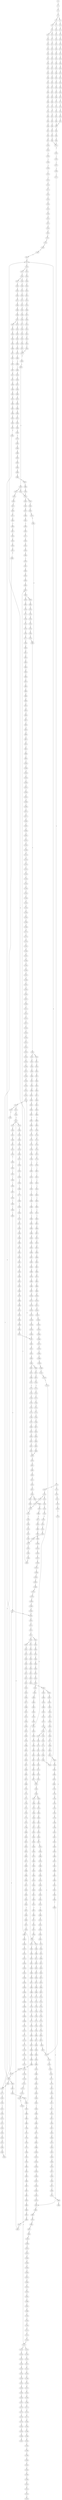 strict digraph  {
	S0 -> S1 [ label = C ];
	S1 -> S2 [ label = C ];
	S2 -> S3 [ label = C ];
	S3 -> S4 [ label = T ];
	S3 -> S5 [ label = A ];
	S4 -> S6 [ label = T ];
	S4 -> S7 [ label = C ];
	S5 -> S8 [ label = C ];
	S6 -> S9 [ label = C ];
	S7 -> S10 [ label = C ];
	S8 -> S11 [ label = C ];
	S9 -> S12 [ label = T ];
	S9 -> S13 [ label = A ];
	S10 -> S14 [ label = A ];
	S11 -> S15 [ label = A ];
	S12 -> S16 [ label = C ];
	S13 -> S17 [ label = C ];
	S14 -> S18 [ label = C ];
	S15 -> S19 [ label = C ];
	S16 -> S20 [ label = G ];
	S17 -> S21 [ label = G ];
	S18 -> S22 [ label = C ];
	S19 -> S23 [ label = C ];
	S20 -> S24 [ label = T ];
	S21 -> S25 [ label = C ];
	S22 -> S26 [ label = C ];
	S23 -> S27 [ label = G ];
	S24 -> S28 [ label = A ];
	S25 -> S29 [ label = T ];
	S26 -> S30 [ label = G ];
	S27 -> S31 [ label = A ];
	S28 -> S32 [ label = C ];
	S29 -> S33 [ label = C ];
	S30 -> S34 [ label = C ];
	S31 -> S35 [ label = T ];
	S32 -> S36 [ label = G ];
	S33 -> S37 [ label = C ];
	S34 -> S38 [ label = C ];
	S35 -> S39 [ label = C ];
	S36 -> S40 [ label = G ];
	S37 -> S41 [ label = G ];
	S38 -> S42 [ label = G ];
	S39 -> S43 [ label = G ];
	S40 -> S44 [ label = C ];
	S41 -> S45 [ label = G ];
	S42 -> S46 [ label = G ];
	S43 -> S47 [ label = G ];
	S44 -> S48 [ label = T ];
	S45 -> S49 [ label = T ];
	S46 -> S50 [ label = T ];
	S47 -> S51 [ label = T ];
	S48 -> S52 [ label = A ];
	S49 -> S53 [ label = T ];
	S50 -> S54 [ label = C ];
	S51 -> S55 [ label = T ];
	S52 -> S56 [ label = C ];
	S53 -> S57 [ label = G ];
	S54 -> S58 [ label = C ];
	S55 -> S59 [ label = C ];
	S56 -> S60 [ label = T ];
	S57 -> S61 [ label = C ];
	S58 -> S62 [ label = C ];
	S59 -> S63 [ label = C ];
	S60 -> S64 [ label = G ];
	S61 -> S65 [ label = A ];
	S62 -> S66 [ label = A ];
	S63 -> S67 [ label = A ];
	S64 -> S68 [ label = G ];
	S65 -> S69 [ label = C ];
	S66 -> S70 [ label = G ];
	S67 -> S71 [ label = G ];
	S68 -> S72 [ label = T ];
	S69 -> S73 [ label = T ];
	S70 -> S74 [ label = T ];
	S71 -> S75 [ label = T ];
	S72 -> S76 [ label = G ];
	S73 -> S77 [ label = G ];
	S74 -> S78 [ label = G ];
	S75 -> S79 [ label = G ];
	S76 -> S80 [ label = C ];
	S77 -> S81 [ label = G ];
	S78 -> S82 [ label = G ];
	S79 -> S83 [ label = G ];
	S80 -> S84 [ label = T ];
	S81 -> S85 [ label = T ];
	S82 -> S86 [ label = T ];
	S83 -> S87 [ label = T ];
	S84 -> S88 [ label = A ];
	S85 -> S89 [ label = C ];
	S86 -> S90 [ label = C ];
	S87 -> S90 [ label = C ];
	S88 -> S91 [ label = C ];
	S89 -> S92 [ label = G ];
	S90 -> S93 [ label = G ];
	S91 -> S94 [ label = T ];
	S92 -> S95 [ label = T ];
	S93 -> S96 [ label = T ];
	S94 -> S97 [ label = G ];
	S95 -> S98 [ label = C ];
	S96 -> S99 [ label = C ];
	S97 -> S100 [ label = T ];
	S98 -> S101 [ label = C ];
	S99 -> S101 [ label = C ];
	S100 -> S102 [ label = A ];
	S101 -> S103 [ label = G ];
	S102 -> S104 [ label = A ];
	S103 -> S105 [ label = T ];
	S104 -> S106 [ label = C ];
	S105 -> S107 [ label = C ];
	S106 -> S108 [ label = A ];
	S107 -> S109 [ label = A ];
	S108 -> S110 [ label = C ];
	S109 -> S111 [ label = C ];
	S110 -> S112 [ label = A ];
	S111 -> S113 [ label = C ];
	S112 -> S114 [ label = C ];
	S113 -> S115 [ label = C ];
	S113 -> S116 [ label = G ];
	S114 -> S117 [ label = G ];
	S115 -> S118 [ label = T ];
	S116 -> S119 [ label = A ];
	S117 -> S120 [ label = C ];
	S118 -> S121 [ label = G ];
	S119 -> S122 [ label = A ];
	S119 -> S123 [ label = G ];
	S120 -> S124 [ label = T ];
	S121 -> S125 [ label = T ];
	S122 -> S126 [ label = T ];
	S123 -> S127 [ label = T ];
	S124 -> S128 [ label = C ];
	S125 -> S129 [ label = C ];
	S126 -> S130 [ label = C ];
	S127 -> S131 [ label = C ];
	S128 -> S132 [ label = C ];
	S129 -> S133 [ label = C ];
	S130 -> S134 [ label = C ];
	S131 -> S135 [ label = C ];
	S132 -> S136 [ label = T ];
	S133 -> S137 [ label = T ];
	S134 -> S138 [ label = T ];
	S135 -> S139 [ label = A ];
	S135 -> S140 [ label = T ];
	S136 -> S141 [ label = A ];
	S137 -> S142 [ label = A ];
	S137 -> S143 [ label = T ];
	S138 -> S144 [ label = C ];
	S139 -> S145 [ label = G ];
	S140 -> S146 [ label = C ];
	S141 -> S147 [ label = G ];
	S142 -> S148 [ label = C ];
	S143 -> S149 [ label = G ];
	S144 -> S150 [ label = G ];
	S145 -> S151 [ label = T ];
	S145 -> S152 [ label = C ];
	S146 -> S153 [ label = G ];
	S147 -> S154 [ label = A ];
	S148 -> S155 [ label = T ];
	S149 -> S156 [ label = A ];
	S149 -> S157 [ label = T ];
	S150 -> S158 [ label = A ];
	S151 -> S159 [ label = A ];
	S152 -> S160 [ label = T ];
	S153 -> S161 [ label = A ];
	S154 -> S162 [ label = A ];
	S155 -> S163 [ label = A ];
	S156 -> S164 [ label = A ];
	S157 -> S165 [ label = A ];
	S158 -> S166 [ label = A ];
	S159 -> S167 [ label = G ];
	S160 -> S168 [ label = T ];
	S161 -> S169 [ label = A ];
	S162 -> S170 [ label = C ];
	S163 -> S171 [ label = C ];
	S164 -> S172 [ label = C ];
	S165 -> S173 [ label = G ];
	S166 -> S174 [ label = C ];
	S167 -> S175 [ label = G ];
	S167 -> S176 [ label = C ];
	S168 -> S177 [ label = C ];
	S169 -> S174 [ label = C ];
	S170 -> S178 [ label = T ];
	S171 -> S179 [ label = C ];
	S172 -> S180 [ label = T ];
	S173 -> S181 [ label = G ];
	S174 -> S182 [ label = T ];
	S175 -> S183 [ label = G ];
	S176 -> S184 [ label = T ];
	S177 -> S185 [ label = A ];
	S178 -> S186 [ label = T ];
	S179 -> S187 [ label = A ];
	S180 -> S188 [ label = T ];
	S181 -> S189 [ label = A ];
	S182 -> S190 [ label = T ];
	S183 -> S191 [ label = T ];
	S184 -> S192 [ label = C ];
	S185 -> S193 [ label = C ];
	S186 -> S194 [ label = C ];
	S187 -> S195 [ label = G ];
	S188 -> S196 [ label = C ];
	S189 -> S197 [ label = G ];
	S190 -> S198 [ label = C ];
	S191 -> S199 [ label = C ];
	S192 -> S200 [ label = C ];
	S193 -> S201 [ label = G ];
	S194 -> S202 [ label = A ];
	S195 -> S203 [ label = G ];
	S196 -> S204 [ label = A ];
	S197 -> S205 [ label = A ];
	S198 -> S206 [ label = A ];
	S199 -> S207 [ label = A ];
	S200 -> S208 [ label = A ];
	S201 -> S209 [ label = C ];
	S202 -> S210 [ label = A ];
	S203 -> S211 [ label = A ];
	S204 -> S210 [ label = A ];
	S205 -> S212 [ label = G ];
	S206 -> S210 [ label = A ];
	S207 -> S213 [ label = C ];
	S208 -> S214 [ label = C ];
	S209 -> S215 [ label = C ];
	S210 -> S216 [ label = C ];
	S211 -> S217 [ label = G ];
	S212 -> S218 [ label = G ];
	S213 -> S219 [ label = T ];
	S214 -> S220 [ label = C ];
	S215 -> S221 [ label = C ];
	S216 -> S222 [ label = C ];
	S216 -> S223 [ label = T ];
	S217 -> S224 [ label = A ];
	S218 -> S225 [ label = T ];
	S219 -> S226 [ label = C ];
	S220 -> S227 [ label = G ];
	S221 -> S228 [ label = T ];
	S222 -> S229 [ label = G ];
	S223 -> S230 [ label = G ];
	S224 -> S231 [ label = G ];
	S225 -> S232 [ label = C ];
	S226 -> S233 [ label = G ];
	S227 -> S234 [ label = G ];
	S228 -> S235 [ label = T ];
	S229 -> S236 [ label = G ];
	S230 -> S237 [ label = G ];
	S230 -> S238 [ label = C ];
	S231 -> S239 [ label = T ];
	S232 -> S240 [ label = C ];
	S233 -> S241 [ label = C ];
	S234 -> S242 [ label = A ];
	S235 -> S243 [ label = C ];
	S236 -> S244 [ label = C ];
	S237 -> S245 [ label = C ];
	S238 -> S246 [ label = C ];
	S239 -> S247 [ label = C ];
	S240 -> S248 [ label = C ];
	S241 -> S249 [ label = T ];
	S242 -> S250 [ label = C ];
	S243 -> S251 [ label = A ];
	S244 -> S252 [ label = C ];
	S245 -> S253 [ label = C ];
	S246 -> S254 [ label = C ];
	S247 -> S255 [ label = A ];
	S248 -> S256 [ label = A ];
	S248 -> S257 [ label = G ];
	S249 -> S258 [ label = T ];
	S250 -> S259 [ label = G ];
	S251 -> S260 [ label = T ];
	S252 -> S261 [ label = C ];
	S253 -> S262 [ label = C ];
	S254 -> S263 [ label = T ];
	S255 -> S264 [ label = G ];
	S256 -> S265 [ label = G ];
	S257 -> S266 [ label = G ];
	S258 -> S267 [ label = C ];
	S259 -> S268 [ label = T ];
	S260 -> S269 [ label = C ];
	S261 -> S270 [ label = A ];
	S262 -> S271 [ label = A ];
	S263 -> S272 [ label = A ];
	S264 -> S273 [ label = G ];
	S265 -> S274 [ label = A ];
	S266 -> S275 [ label = A ];
	S267 -> S276 [ label = A ];
	S268 -> S277 [ label = C ];
	S269 -> S278 [ label = C ];
	S270 -> S279 [ label = G ];
	S271 -> S280 [ label = G ];
	S272 -> S281 [ label = G ];
	S273 -> S282 [ label = A ];
	S274 -> S283 [ label = G ];
	S275 -> S284 [ label = G ];
	S276 -> S285 [ label = T ];
	S277 -> S286 [ label = G ];
	S278 -> S287 [ label = A ];
	S279 -> S288 [ label = T ];
	S280 -> S289 [ label = G ];
	S281 -> S290 [ label = G ];
	S282 -> S291 [ label = C ];
	S283 -> S292 [ label = C ];
	S284 -> S293 [ label = G ];
	S285 -> S294 [ label = C ];
	S286 -> S295 [ label = T ];
	S287 -> S296 [ label = G ];
	S288 -> S297 [ label = T ];
	S289 -> S298 [ label = T ];
	S290 -> S299 [ label = T ];
	S291 -> S300 [ label = C ];
	S292 -> S301 [ label = C ];
	S293 -> S302 [ label = C ];
	S294 -> S303 [ label = C ];
	S295 -> S304 [ label = G ];
	S296 -> S305 [ label = A ];
	S297 -> S306 [ label = G ];
	S298 -> S307 [ label = G ];
	S299 -> S308 [ label = G ];
	S300 -> S309 [ label = A ];
	S301 -> S310 [ label = A ];
	S302 -> S311 [ label = G ];
	S303 -> S287 [ label = A ];
	S304 -> S312 [ label = A ];
	S305 -> S313 [ label = A ];
	S306 -> S314 [ label = T ];
	S307 -> S315 [ label = C ];
	S307 -> S316 [ label = G ];
	S308 -> S317 [ label = T ];
	S309 -> S318 [ label = G ];
	S310 -> S319 [ label = C ];
	S311 -> S320 [ label = T ];
	S312 -> S321 [ label = C ];
	S313 -> S322 [ label = C ];
	S314 -> S323 [ label = G ];
	S315 -> S324 [ label = G ];
	S316 -> S325 [ label = G ];
	S317 -> S326 [ label = G ];
	S318 -> S327 [ label = T ];
	S319 -> S328 [ label = G ];
	S320 -> S329 [ label = G ];
	S321 -> S330 [ label = C ];
	S322 -> S331 [ label = C ];
	S323 -> S332 [ label = C ];
	S324 -> S333 [ label = C ];
	S325 -> S334 [ label = C ];
	S326 -> S335 [ label = C ];
	S327 -> S336 [ label = C ];
	S328 -> S337 [ label = G ];
	S329 -> S338 [ label = G ];
	S330 -> S339 [ label = G ];
	S331 -> S340 [ label = A ];
	S331 -> S341 [ label = G ];
	S332 -> S342 [ label = G ];
	S333 -> S343 [ label = G ];
	S334 -> S344 [ label = T ];
	S335 -> S345 [ label = G ];
	S336 -> S346 [ label = T ];
	S337 -> S347 [ label = T ];
	S338 -> S348 [ label = T ];
	S339 -> S349 [ label = G ];
	S340 -> S350 [ label = G ];
	S340 -> S351 [ label = C ];
	S341 -> S352 [ label = G ];
	S342 -> S353 [ label = T ];
	S343 -> S354 [ label = T ];
	S344 -> S355 [ label = T ];
	S345 -> S356 [ label = T ];
	S346 -> S357 [ label = C ];
	S347 -> S358 [ label = T ];
	S348 -> S359 [ label = A ];
	S349 -> S360 [ label = T ];
	S350 -> S361 [ label = A ];
	S351 -> S362 [ label = C ];
	S352 -> S363 [ label = A ];
	S353 -> S364 [ label = C ];
	S354 -> S365 [ label = C ];
	S355 -> S366 [ label = C ];
	S356 -> S367 [ label = C ];
	S357 -> S368 [ label = T ];
	S358 -> S369 [ label = A ];
	S359 -> S370 [ label = T ];
	S360 -> S371 [ label = C ];
	S361 -> S372 [ label = C ];
	S362 -> S373 [ label = A ];
	S363 -> S374 [ label = C ];
	S364 -> S375 [ label = G ];
	S365 -> S376 [ label = G ];
	S366 -> S377 [ label = G ];
	S367 -> S375 [ label = G ];
	S368 -> S378 [ label = G ];
	S369 -> S379 [ label = C ];
	S370 -> S380 [ label = G ];
	S371 -> S381 [ label = G ];
	S372 -> S382 [ label = T ];
	S373 -> S383 [ label = C ];
	S374 -> S384 [ label = G ];
	S375 -> S385 [ label = A ];
	S376 -> S386 [ label = T ];
	S377 -> S387 [ label = A ];
	S378 -> S388 [ label = T ];
	S379 -> S389 [ label = T ];
	S380 -> S390 [ label = A ];
	S381 -> S391 [ label = C ];
	S382 -> S392 [ label = C ];
	S383 -> S393 [ label = C ];
	S384 -> S394 [ label = C ];
	S385 -> S395 [ label = A ];
	S386 -> S396 [ label = G ];
	S387 -> S397 [ label = A ];
	S388 -> S398 [ label = A ];
	S389 -> S399 [ label = G ];
	S390 -> S400 [ label = G ];
	S391 -> S401 [ label = G ];
	S392 -> S402 [ label = C ];
	S393 -> S403 [ label = C ];
	S394 -> S404 [ label = C ];
	S395 -> S405 [ label = C ];
	S396 -> S406 [ label = C ];
	S397 -> S407 [ label = C ];
	S399 -> S408 [ label = C ];
	S400 -> S409 [ label = C ];
	S401 -> S410 [ label = T ];
	S402 -> S411 [ label = C ];
	S403 -> S412 [ label = C ];
	S404 -> S413 [ label = C ];
	S405 -> S414 [ label = C ];
	S405 -> S415 [ label = A ];
	S406 -> S416 [ label = A ];
	S407 -> S417 [ label = A ];
	S408 -> S418 [ label = A ];
	S409 -> S419 [ label = G ];
	S410 -> S420 [ label = A ];
	S411 -> S421 [ label = A ];
	S412 -> S422 [ label = T ];
	S413 -> S423 [ label = A ];
	S414 -> S424 [ label = T ];
	S415 -> S425 [ label = C ];
	S416 -> S426 [ label = T ];
	S417 -> S427 [ label = C ];
	S418 -> S428 [ label = G ];
	S419 -> S429 [ label = G ];
	S420 -> S430 [ label = G ];
	S421 -> S431 [ label = T ];
	S422 -> S432 [ label = T ];
	S423 -> S433 [ label = T ];
	S424 -> S434 [ label = T ];
	S424 -> S435 [ label = G ];
	S425 -> S436 [ label = C ];
	S426 -> S437 [ label = C ];
	S427 -> S438 [ label = G ];
	S428 -> S439 [ label = A ];
	S429 -> S440 [ label = T ];
	S430 -> S441 [ label = C ];
	S431 -> S442 [ label = C ];
	S432 -> S443 [ label = C ];
	S433 -> S444 [ label = C ];
	S434 -> S445 [ label = C ];
	S435 -> S446 [ label = T ];
	S436 -> S447 [ label = C ];
	S437 -> S448 [ label = C ];
	S438 -> S449 [ label = C ];
	S439 -> S450 [ label = C ];
	S440 -> S451 [ label = C ];
	S441 -> S452 [ label = C ];
	S442 -> S453 [ label = T ];
	S443 -> S454 [ label = C ];
	S443 -> S455 [ label = G ];
	S444 -> S456 [ label = G ];
	S445 -> S457 [ label = G ];
	S446 -> S458 [ label = C ];
	S447 -> S459 [ label = G ];
	S448 -> S460 [ label = G ];
	S449 -> S461 [ label = G ];
	S450 -> S462 [ label = G ];
	S451 -> S463 [ label = G ];
	S452 -> S464 [ label = G ];
	S453 -> S465 [ label = G ];
	S454 -> S466 [ label = T ];
	S455 -> S467 [ label = A ];
	S456 -> S468 [ label = T ];
	S457 -> S469 [ label = T ];
	S458 -> S470 [ label = G ];
	S459 -> S471 [ label = T ];
	S460 -> S472 [ label = C ];
	S461 -> S473 [ label = C ];
	S462 -> S474 [ label = G ];
	S463 -> S475 [ label = C ];
	S464 -> S476 [ label = C ];
	S465 -> S477 [ label = C ];
	S466 -> S478 [ label = G ];
	S467 -> S479 [ label = T ];
	S468 -> S480 [ label = C ];
	S469 -> S481 [ label = A ];
	S470 -> S482 [ label = C ];
	S471 -> S483 [ label = A ];
	S472 -> S484 [ label = A ];
	S473 -> S485 [ label = A ];
	S474 -> S486 [ label = A ];
	S475 -> S487 [ label = A ];
	S476 -> S488 [ label = T ];
	S477 -> S489 [ label = C ];
	S478 -> S490 [ label = T ];
	S479 -> S491 [ label = C ];
	S480 -> S492 [ label = C ];
	S481 -> S493 [ label = C ];
	S482 -> S494 [ label = G ];
	S483 -> S495 [ label = C ];
	S484 -> S496 [ label = C ];
	S485 -> S497 [ label = C ];
	S486 -> S498 [ label = C ];
	S487 -> S499 [ label = C ];
	S488 -> S500 [ label = G ];
	S489 -> S501 [ label = A ];
	S490 -> S502 [ label = C ];
	S491 -> S503 [ label = G ];
	S492 -> S504 [ label = T ];
	S493 -> S505 [ label = T ];
	S494 -> S506 [ label = C ];
	S495 -> S507 [ label = G ];
	S496 -> S508 [ label = G ];
	S497 -> S509 [ label = G ];
	S498 -> S510 [ label = A ];
	S499 -> S511 [ label = G ];
	S500 -> S512 [ label = G ];
	S501 -> S513 [ label = G ];
	S502 -> S514 [ label = C ];
	S503 -> S515 [ label = T ];
	S504 -> S516 [ label = C ];
	S505 -> S517 [ label = T ];
	S506 -> S518 [ label = G ];
	S506 -> S519 [ label = A ];
	S507 -> S520 [ label = T ];
	S508 -> S521 [ label = T ];
	S509 -> S522 [ label = T ];
	S510 -> S523 [ label = C ];
	S511 -> S524 [ label = C ];
	S512 -> S525 [ label = A ];
	S513 -> S526 [ label = T ];
	S514 -> S527 [ label = T ];
	S515 -> S528 [ label = T ];
	S516 -> S529 [ label = T ];
	S517 -> S530 [ label = C ];
	S518 -> S531 [ label = A ];
	S519 -> S532 [ label = A ];
	S520 -> S533 [ label = C ];
	S521 -> S534 [ label = C ];
	S522 -> S535 [ label = C ];
	S523 -> S536 [ label = A ];
	S524 -> S537 [ label = G ];
	S525 -> S538 [ label = A ];
	S526 -> S539 [ label = C ];
	S527 -> S143 [ label = T ];
	S528 -> S540 [ label = T ];
	S529 -> S541 [ label = T ];
	S530 -> S542 [ label = A ];
	S531 -> S543 [ label = G ];
	S532 -> S544 [ label = C ];
	S533 -> S545 [ label = C ];
	S534 -> S546 [ label = G ];
	S535 -> S547 [ label = C ];
	S536 -> S548 [ label = C ];
	S537 -> S549 [ label = C ];
	S538 -> S550 [ label = G ];
	S539 -> S551 [ label = G ];
	S540 -> S552 [ label = G ];
	S541 -> S553 [ label = C ];
	S542 -> S554 [ label = A ];
	S543 -> S555 [ label = C ];
	S544 -> S556 [ label = C ];
	S545 -> S557 [ label = A ];
	S546 -> S558 [ label = A ];
	S547 -> S559 [ label = A ];
	S548 -> S560 [ label = C ];
	S549 -> S561 [ label = G ];
	S550 -> S562 [ label = A ];
	S551 -> S563 [ label = T ];
	S552 -> S564 [ label = T ];
	S553 -> S565 [ label = T ];
	S554 -> S566 [ label = G ];
	S555 -> S567 [ label = A ];
	S556 -> S568 [ label = C ];
	S557 -> S569 [ label = G ];
	S558 -> S570 [ label = G ];
	S559 -> S571 [ label = G ];
	S560 -> S572 [ label = T ];
	S561 -> S573 [ label = C ];
	S561 -> S574 [ label = G ];
	S562 -> S575 [ label = A ];
	S563 -> S576 [ label = A ];
	S564 -> S577 [ label = A ];
	S565 -> S578 [ label = C ];
	S566 -> S579 [ label = C ];
	S567 -> S580 [ label = G ];
	S568 -> S581 [ label = G ];
	S569 -> S582 [ label = C ];
	S570 -> S583 [ label = C ];
	S571 -> S582 [ label = C ];
	S572 -> S584 [ label = C ];
	S573 -> S585 [ label = G ];
	S574 -> S586 [ label = C ];
	S575 -> S587 [ label = C ];
	S576 -> S588 [ label = A ];
	S577 -> S589 [ label = G ];
	S578 -> S590 [ label = G ];
	S579 -> S591 [ label = G ];
	S580 -> S592 [ label = T ];
	S581 -> S593 [ label = T ];
	S582 -> S594 [ label = T ];
	S582 -> S595 [ label = G ];
	S583 -> S596 [ label = G ];
	S584 -> S597 [ label = T ];
	S585 -> S598 [ label = T ];
	S586 -> S599 [ label = T ];
	S587 -> S600 [ label = G ];
	S588 -> S601 [ label = G ];
	S589 -> S602 [ label = G ];
	S590 -> S603 [ label = G ];
	S591 -> S604 [ label = A ];
	S592 -> S605 [ label = G ];
	S593 -> S606 [ label = A ];
	S594 -> S168 [ label = T ];
	S595 -> S607 [ label = A ];
	S596 -> S608 [ label = A ];
	S597 -> S609 [ label = A ];
	S598 -> S610 [ label = C ];
	S599 -> S611 [ label = G ];
	S600 -> S612 [ label = G ];
	S601 -> S613 [ label = A ];
	S602 -> S614 [ label = A ];
	S603 -> S615 [ label = A ];
	S604 -> S616 [ label = G ];
	S605 -> S617 [ label = C ];
	S606 -> S618 [ label = C ];
	S607 -> S619 [ label = G ];
	S608 -> S620 [ label = G ];
	S609 -> S621 [ label = G ];
	S610 -> S622 [ label = G ];
	S611 -> S623 [ label = G ];
	S612 -> S624 [ label = C ];
	S613 -> S625 [ label = C ];
	S614 -> S626 [ label = A ];
	S615 -> S627 [ label = G ];
	S616 -> S628 [ label = T ];
	S617 -> S629 [ label = A ];
	S618 -> S630 [ label = A ];
	S619 -> S631 [ label = T ];
	S620 -> S632 [ label = T ];
	S621 -> S633 [ label = A ];
	S622 -> S634 [ label = A ];
	S623 -> S635 [ label = A ];
	S624 -> S636 [ label = A ];
	S625 -> S637 [ label = G ];
	S626 -> S638 [ label = A ];
	S627 -> S639 [ label = A ];
	S628 -> S640 [ label = C ];
	S629 -> S641 [ label = A ];
	S630 -> S642 [ label = G ];
	S631 -> S643 [ label = C ];
	S632 -> S644 [ label = C ];
	S633 -> S645 [ label = A ];
	S634 -> S646 [ label = C ];
	S635 -> S647 [ label = A ];
	S636 -> S648 [ label = C ];
	S637 -> S649 [ label = G ];
	S638 -> S650 [ label = G ];
	S639 -> S651 [ label = G ];
	S640 -> S652 [ label = C ];
	S641 -> S653 [ label = C ];
	S642 -> S654 [ label = C ];
	S643 -> S652 [ label = C ];
	S643 -> S655 [ label = T ];
	S644 -> S656 [ label = G ];
	S645 -> S657 [ label = C ];
	S646 -> S658 [ label = G ];
	S647 -> S659 [ label = T ];
	S648 -> S660 [ label = C ];
	S648 -> S661 [ label = T ];
	S649 -> S662 [ label = C ];
	S650 -> S663 [ label = G ];
	S651 -> S664 [ label = G ];
	S652 -> S665 [ label = C ];
	S653 -> S666 [ label = A ];
	S654 -> S667 [ label = A ];
	S655 -> S668 [ label = C ];
	S656 -> S669 [ label = A ];
	S657 -> S670 [ label = G ];
	S658 -> S671 [ label = C ];
	S659 -> S672 [ label = G ];
	S660 -> S673 [ label = G ];
	S661 -> S674 [ label = G ];
	S662 -> S675 [ label = T ];
	S663 -> S676 [ label = T ];
	S664 -> S677 [ label = T ];
	S665 -> S678 [ label = T ];
	S665 -> S679 [ label = G ];
	S666 -> S680 [ label = G ];
	S667 -> S681 [ label = G ];
	S668 -> S682 [ label = G ];
	S669 -> S683 [ label = A ];
	S670 -> S684 [ label = A ];
	S671 -> S685 [ label = G ];
	S672 -> S686 [ label = G ];
	S673 -> S687 [ label = G ];
	S674 -> S688 [ label = G ];
	S675 -> S689 [ label = C ];
	S676 -> S690 [ label = C ];
	S677 -> S232 [ label = C ];
	S678 -> S691 [ label = C ];
	S679 -> S692 [ label = C ];
	S680 -> S693 [ label = C ];
	S681 -> S694 [ label = G ];
	S682 -> S695 [ label = T ];
	S683 -> S696 [ label = C ];
	S684 -> S697 [ label = G ];
	S685 -> S698 [ label = C ];
	S686 -> S699 [ label = G ];
	S687 -> S700 [ label = G ];
	S688 -> S701 [ label = G ];
	S689 -> S702 [ label = T ];
	S690 -> S703 [ label = C ];
	S691 -> S704 [ label = C ];
	S692 -> S705 [ label = C ];
	S693 -> S706 [ label = T ];
	S694 -> S707 [ label = T ];
	S695 -> S708 [ label = C ];
	S696 -> S709 [ label = C ];
	S697 -> S710 [ label = G ];
	S698 -> S711 [ label = C ];
	S699 -> S712 [ label = G ];
	S700 -> S713 [ label = A ];
	S701 -> S714 [ label = A ];
	S702 -> S715 [ label = C ];
	S703 -> S716 [ label = C ];
	S704 -> S717 [ label = G ];
	S705 -> S718 [ label = T ];
	S706 -> S719 [ label = A ];
	S707 -> S720 [ label = G ];
	S708 -> S721 [ label = T ];
	S709 -> S424 [ label = T ];
	S710 -> S722 [ label = T ];
	S711 -> S723 [ label = T ];
	S712 -> S724 [ label = T ];
	S713 -> S725 [ label = A ];
	S714 -> S726 [ label = A ];
	S715 -> S727 [ label = G ];
	S716 -> S728 [ label = G ];
	S717 -> S729 [ label = G ];
	S718 -> S730 [ label = G ];
	S719 -> S731 [ label = C ];
	S720 -> S732 [ label = C ];
	S721 -> S733 [ label = G ];
	S722 -> S734 [ label = G ];
	S723 -> S735 [ label = C ];
	S724 -> S736 [ label = C ];
	S725 -> S737 [ label = T ];
	S726 -> S738 [ label = C ];
	S727 -> S739 [ label = A ];
	S728 -> S740 [ label = A ];
	S729 -> S741 [ label = T ];
	S730 -> S742 [ label = T ];
	S731 -> S743 [ label = G ];
	S732 -> S744 [ label = A ];
	S733 -> S745 [ label = T ];
	S734 -> S746 [ label = T ];
	S735 -> S747 [ label = G ];
	S736 -> S748 [ label = C ];
	S737 -> S749 [ label = T ];
	S738 -> S750 [ label = T ];
	S739 -> S751 [ label = A ];
	S740 -> S752 [ label = A ];
	S741 -> S753 [ label = C ];
	S742 -> S754 [ label = C ];
	S743 -> S755 [ label = A ];
	S744 -> S756 [ label = C ];
	S745 -> S757 [ label = T ];
	S746 -> S758 [ label = C ];
	S747 -> S759 [ label = G ];
	S748 -> S760 [ label = G ];
	S749 -> S761 [ label = G ];
	S750 -> S762 [ label = G ];
	S751 -> S763 [ label = G ];
	S752 -> S764 [ label = G ];
	S753 -> S765 [ label = T ];
	S754 -> S766 [ label = G ];
	S755 -> S767 [ label = G ];
	S756 -> S768 [ label = G ];
	S757 -> S769 [ label = C ];
	S758 -> S770 [ label = C ];
	S759 -> S771 [ label = G ];
	S760 -> S772 [ label = C ];
	S761 -> S773 [ label = A ];
	S762 -> S774 [ label = G ];
	S763 -> S775 [ label = T ];
	S764 -> S776 [ label = T ];
	S765 -> S777 [ label = G ];
	S766 -> S778 [ label = C ];
	S767 -> S779 [ label = A ];
	S768 -> S780 [ label = C ];
	S769 -> S781 [ label = C ];
	S770 -> S782 [ label = C ];
	S771 -> S783 [ label = C ];
	S772 -> S784 [ label = C ];
	S773 -> S785 [ label = A ];
	S774 -> S786 [ label = A ];
	S775 -> S787 [ label = C ];
	S776 -> S788 [ label = C ];
	S777 -> S789 [ label = G ];
	S778 -> S494 [ label = G ];
	S779 -> S790 [ label = A ];
	S780 -> S791 [ label = G ];
	S781 -> S792 [ label = G ];
	S782 -> S793 [ label = T ];
	S783 -> S794 [ label = T ];
	S784 -> S795 [ label = G ];
	S785 -> S796 [ label = C ];
	S786 -> S797 [ label = C ];
	S787 -> S798 [ label = G ];
	S788 -> S799 [ label = G ];
	S789 -> S800 [ label = A ];
	S790 -> S801 [ label = C ];
	S791 -> S802 [ label = G ];
	S792 -> S803 [ label = T ];
	S793 -> S804 [ label = G ];
	S794 -> S805 [ label = C ];
	S795 -> S806 [ label = G ];
	S796 -> S807 [ label = C ];
	S797 -> S808 [ label = C ];
	S798 -> S809 [ label = C ];
	S799 -> S810 [ label = A ];
	S800 -> S811 [ label = G ];
	S801 -> S812 [ label = T ];
	S802 -> S813 [ label = T ];
	S803 -> S814 [ label = G ];
	S804 -> S815 [ label = T ];
	S805 -> S816 [ label = A ];
	S806 -> S817 [ label = A ];
	S807 -> S818 [ label = C ];
	S808 -> S819 [ label = C ];
	S809 -> S820 [ label = G ];
	S810 -> S821 [ label = G ];
	S811 -> S822 [ label = G ];
	S812 -> S823 [ label = G ];
	S813 -> S824 [ label = G ];
	S814 -> S825 [ label = G ];
	S815 -> S826 [ label = C ];
	S816 -> S827 [ label = C ];
	S817 -> S828 [ label = A ];
	S818 -> S829 [ label = G ];
	S819 -> S830 [ label = G ];
	S820 -> S831 [ label = G ];
	S821 -> S832 [ label = G ];
	S822 -> S833 [ label = G ];
	S823 -> S834 [ label = G ];
	S824 -> S835 [ label = C ];
	S825 -> S836 [ label = C ];
	S826 -> S837 [ label = C ];
	S827 -> S838 [ label = G ];
	S828 -> S839 [ label = C ];
	S829 -> S840 [ label = T ];
	S830 -> S841 [ label = T ];
	S831 -> S842 [ label = C ];
	S832 -> S843 [ label = T ];
	S833 -> S844 [ label = T ];
	S834 -> S845 [ label = C ];
	S835 -> S846 [ label = C ];
	S836 -> S847 [ label = C ];
	S837 -> S137 [ label = T ];
	S838 -> S848 [ label = T ];
	S839 -> S849 [ label = T ];
	S840 -> S850 [ label = C ];
	S841 -> S851 [ label = C ];
	S842 -> S852 [ label = T ];
	S843 -> S853 [ label = A ];
	S844 -> S854 [ label = G ];
	S845 -> S855 [ label = G ];
	S846 -> S856 [ label = G ];
	S847 -> S857 [ label = C ];
	S848 -> S858 [ label = C ];
	S849 -> S859 [ label = G ];
	S850 -> S860 [ label = T ];
	S851 -> S861 [ label = T ];
	S852 -> S862 [ label = A ];
	S853 -> S863 [ label = T ];
	S854 -> S864 [ label = T ];
	S855 -> S865 [ label = C ];
	S856 -> S866 [ label = C ];
	S857 -> S867 [ label = G ];
	S858 -> S868 [ label = C ];
	S859 -> S869 [ label = C ];
	S860 -> S870 [ label = C ];
	S861 -> S870 [ label = C ];
	S862 -> S871 [ label = T ];
	S863 -> S872 [ label = A ];
	S864 -> S873 [ label = T ];
	S865 -> S874 [ label = A ];
	S866 -> S875 [ label = A ];
	S867 -> S876 [ label = T ];
	S868 -> S877 [ label = A ];
	S869 -> S878 [ label = A ];
	S870 -> S879 [ label = G ];
	S871 -> S880 [ label = A ];
	S872 -> S881 [ label = A ];
	S873 -> S882 [ label = C ];
	S874 -> S883 [ label = G ];
	S875 -> S884 [ label = A ];
	S876 -> S885 [ label = C ];
	S877 -> S571 [ label = G ];
	S878 -> S886 [ label = A ];
	S879 -> S887 [ label = G ];
	S880 -> S888 [ label = G ];
	S881 -> S889 [ label = G ];
	S882 -> S890 [ label = C ];
	S883 -> S891 [ label = C ];
	S884 -> S892 [ label = C ];
	S885 -> S893 [ label = C ];
	S886 -> S894 [ label = C ];
	S887 -> S895 [ label = C ];
	S888 -> S896 [ label = T ];
	S889 -> S897 [ label = T ];
	S890 -> S898 [ label = A ];
	S891 -> S899 [ label = G ];
	S892 -> S900 [ label = C ];
	S893 -> S901 [ label = A ];
	S894 -> S902 [ label = C ];
	S895 -> S903 [ label = A ];
	S896 -> S904 [ label = A ];
	S897 -> S905 [ label = C ];
	S898 -> S906 [ label = G ];
	S899 -> S907 [ label = G ];
	S900 -> S908 [ label = A ];
	S901 -> S909 [ label = G ];
	S902 -> S910 [ label = A ];
	S903 -> S911 [ label = C ];
	S904 -> S912 [ label = G ];
	S905 -> S913 [ label = G ];
	S906 -> S914 [ label = C ];
	S907 -> S915 [ label = G ];
	S908 -> S916 [ label = G ];
	S909 -> S917 [ label = T ];
	S910 -> S918 [ label = G ];
	S911 -> S919 [ label = C ];
	S912 -> S920 [ label = C ];
	S913 -> S921 [ label = T ];
	S914 -> S922 [ label = A ];
	S915 -> S923 [ label = T ];
	S916 -> S924 [ label = T ];
	S917 -> S925 [ label = A ];
	S918 -> S926 [ label = A ];
	S919 -> S927 [ label = G ];
	S920 -> S928 [ label = C ];
	S921 -> S929 [ label = G ];
	S922 -> S930 [ label = G ];
	S923 -> S931 [ label = G ];
	S924 -> S932 [ label = C ];
	S925 -> S167 [ label = G ];
	S926 -> S933 [ label = A ];
	S927 -> S934 [ label = A ];
	S928 -> S935 [ label = G ];
	S929 -> S936 [ label = G ];
	S930 -> S937 [ label = A ];
	S931 -> S938 [ label = C ];
	S932 -> S939 [ label = G ];
	S933 -> S940 [ label = C ];
	S934 -> S941 [ label = G ];
	S934 -> S942 [ label = A ];
	S935 -> S943 [ label = A ];
	S936 -> S944 [ label = T ];
	S937 -> S945 [ label = T ];
	S938 -> S946 [ label = C ];
	S939 -> S947 [ label = C ];
	S940 -> S948 [ label = A ];
	S941 -> S949 [ label = T ];
	S942 -> S950 [ label = T ];
	S943 -> S951 [ label = A ];
	S944 -> S952 [ label = A ];
	S945 -> S953 [ label = A ];
	S946 -> S954 [ label = G ];
	S947 -> S955 [ label = G ];
	S948 -> S956 [ label = G ];
	S949 -> S131 [ label = C ];
	S950 -> S957 [ label = G ];
	S951 -> S958 [ label = A ];
	S952 -> S959 [ label = C ];
	S953 -> S960 [ label = A ];
	S954 -> S961 [ label = C ];
	S955 -> S962 [ label = C ];
	S956 -> S963 [ label = C ];
	S957 -> S964 [ label = T ];
	S958 -> S965 [ label = C ];
	S959 -> S966 [ label = C ];
	S960 -> S967 [ label = A ];
	S961 -> S968 [ label = C ];
	S962 -> S969 [ label = A ];
	S963 -> S970 [ label = C ];
	S964 -> S971 [ label = A ];
	S965 -> S972 [ label = C ];
	S966 -> S973 [ label = G ];
	S967 -> S974 [ label = A ];
	S968 -> S975 [ label = G ];
	S969 -> S976 [ label = G ];
	S970 -> S977 [ label = G ];
	S971 -> S978 [ label = G ];
	S972 -> S979 [ label = C ];
	S973 -> S980 [ label = G ];
	S974 -> S981 [ label = A ];
	S975 -> S982 [ label = G ];
	S976 -> S983 [ label = C ];
	S977 -> S984 [ label = T ];
	S978 -> S985 [ label = T ];
	S979 -> S986 [ label = C ];
	S980 -> S987 [ label = T ];
	S981 -> S988 [ label = C ];
	S982 -> S989 [ label = T ];
	S983 -> S990 [ label = C ];
	S984 -> S991 [ label = C ];
	S985 -> S992 [ label = T ];
	S986 -> S993 [ label = G ];
	S987 -> S994 [ label = G ];
	S988 -> S995 [ label = T ];
	S989 -> S996 [ label = G ];
	S990 -> S997 [ label = G ];
	S991 -> S998 [ label = C ];
	S992 -> S999 [ label = T ];
	S993 -> S1000 [ label = A ];
	S994 -> S1001 [ label = G ];
	S995 -> S1002 [ label = T ];
	S996 -> S1003 [ label = G ];
	S997 -> S1004 [ label = G ];
	S998 -> S1005 [ label = T ];
	S999 -> S1006 [ label = C ];
	S1000 -> S1007 [ label = C ];
	S1001 -> S1008 [ label = T ];
	S1002 -> S1009 [ label = T ];
	S1003 -> S1010 [ label = T ];
	S1004 -> S1011 [ label = T ];
	S1005 -> S1012 [ label = C ];
	S1006 -> S1013 [ label = A ];
	S1007 -> S1014 [ label = T ];
	S1008 -> S1015 [ label = T ];
	S1009 -> S1016 [ label = G ];
	S1010 -> S1017 [ label = G ];
	S1011 -> S1018 [ label = G ];
	S1012 -> S1019 [ label = T ];
	S1013 -> S1020 [ label = C ];
	S1014 -> S1021 [ label = A ];
	S1015 -> S1022 [ label = A ];
	S1016 -> S1023 [ label = C ];
	S1017 -> S1024 [ label = G ];
	S1018 -> S1025 [ label = G ];
	S1019 -> S1026 [ label = G ];
	S1020 -> S1027 [ label = T ];
	S1021 -> S1028 [ label = G ];
	S1022 -> S1029 [ label = G ];
	S1023 -> S1030 [ label = C ];
	S1024 -> S1031 [ label = A ];
	S1025 -> S1032 [ label = A ];
	S1026 -> S1033 [ label = T ];
	S1027 -> S1034 [ label = C ];
	S1028 -> S1035 [ label = A ];
	S1029 -> S1036 [ label = A ];
	S1030 -> S1037 [ label = G ];
	S1031 -> S1038 [ label = A ];
	S1032 -> S1039 [ label = A ];
	S1033 -> S1040 [ label = C ];
	S1034 -> S1041 [ label = C ];
	S1035 -> S1042 [ label = A ];
	S1036 -> S1043 [ label = A ];
	S1037 -> S1044 [ label = T ];
	S1038 -> S1045 [ label = C ];
	S1039 -> S1046 [ label = G ];
	S1040 -> S1047 [ label = G ];
	S1041 -> S1048 [ label = T ];
	S1042 -> S1049 [ label = T ];
	S1043 -> S1050 [ label = G ];
	S1044 -> S1051 [ label = A ];
	S1045 -> S1052 [ label = C ];
	S1046 -> S1053 [ label = A ];
	S1047 -> S1054 [ label = T ];
	S1048 -> S1055 [ label = T ];
	S1049 -> S1056 [ label = C ];
	S1050 -> S1057 [ label = G ];
	S1051 -> S1058 [ label = G ];
	S1052 -> S1059 [ label = T ];
	S1053 -> S1060 [ label = A ];
	S1054 -> S1061 [ label = G ];
	S1055 -> S1062 [ label = T ];
	S1056 -> S1063 [ label = G ];
	S1057 -> S1064 [ label = G ];
	S1058 -> S1065 [ label = C ];
	S1059 -> S1066 [ label = C ];
	S1060 -> S587 [ label = C ];
	S1061 -> S1067 [ label = G ];
	S1062 -> S1068 [ label = C ];
	S1063 -> S1069 [ label = G ];
	S1064 -> S1070 [ label = G ];
	S1065 -> S1071 [ label = C ];
	S1066 -> S1072 [ label = G ];
	S1067 -> S1073 [ label = T ];
	S1068 -> S1074 [ label = A ];
	S1069 -> S1075 [ label = G ];
	S1070 -> S1076 [ label = G ];
	S1071 -> S1077 [ label = G ];
	S1072 -> S1078 [ label = G ];
	S1073 -> S952 [ label = A ];
	S1074 -> S1079 [ label = T ];
	S1075 -> S1080 [ label = T ];
	S1076 -> S1081 [ label = T ];
	S1077 -> S1082 [ label = G ];
	S1078 -> S1083 [ label = C ];
	S1079 -> S1084 [ label = C ];
	S1080 -> S1085 [ label = A ];
	S1081 -> S1086 [ label = C ];
	S1082 -> S1087 [ label = T ];
	S1083 -> S1088 [ label = A ];
	S1084 -> S1089 [ label = C ];
	S1085 -> S1090 [ label = T ];
	S1086 -> S1091 [ label = C ];
	S1087 -> S1092 [ label = G ];
	S1088 -> S1093 [ label = C ];
	S1089 -> S1094 [ label = A ];
	S1090 -> S1095 [ label = C ];
	S1091 -> S1096 [ label = G ];
	S1092 -> S1097 [ label = A ];
	S1093 -> S1098 [ label = G ];
	S1094 -> S296 [ label = G ];
	S1095 -> S1099 [ label = C ];
	S1096 -> S1100 [ label = T ];
	S1097 -> S1101 [ label = C ];
	S1098 -> S1102 [ label = C ];
	S1099 -> S1103 [ label = C ];
	S1100 -> S1104 [ label = C ];
	S1101 -> S1105 [ label = G ];
	S1102 -> S1106 [ label = G ];
	S1103 -> S1107 [ label = G ];
	S1104 -> S1108 [ label = G ];
	S1105 -> S1109 [ label = T ];
	S1106 -> S1110 [ label = C ];
	S1107 -> S1111 [ label = A ];
	S1108 -> S1112 [ label = G ];
	S1109 -> S1113 [ label = G ];
	S1110 -> S561 [ label = G ];
	S1111 -> S1114 [ label = A ];
	S1112 -> S1115 [ label = A ];
	S1113 -> S1116 [ label = G ];
	S1114 -> S1117 [ label = A ];
	S1115 -> S1118 [ label = A ];
	S1116 -> S1119 [ label = G ];
	S1117 -> S1120 [ label = G ];
	S1118 -> S1121 [ label = C ];
	S1119 -> S1122 [ label = T ];
	S1120 -> S1123 [ label = T ];
	S1121 -> S1124 [ label = A ];
	S1121 -> S1125 [ label = T ];
	S1122 -> S1126 [ label = A ];
	S1123 -> S1127 [ label = G ];
	S1124 -> S1128 [ label = G ];
	S1125 -> S1129 [ label = A ];
	S1126 -> S1130 [ label = C ];
	S1127 -> S1131 [ label = T ];
	S1128 -> S1132 [ label = G ];
	S1129 -> S1133 [ label = C ];
	S1130 -> S1134 [ label = T ];
	S1131 -> S1135 [ label = C ];
	S1132 -> S1136 [ label = A ];
	S1133 -> S1137 [ label = A ];
	S1134 -> S1138 [ label = A ];
	S1135 -> S1139 [ label = G ];
	S1136 -> S1140 [ label = A ];
	S1137 -> S1141 [ label = A ];
	S1138 -> S1142 [ label = T ];
	S1139 -> S1143 [ label = T ];
	S1140 -> S1144 [ label = T ];
	S1141 -> S1145 [ label = C ];
	S1142 -> S1146 [ label = T ];
	S1143 -> S1147 [ label = C ];
	S1144 -> S1148 [ label = A ];
	S1145 -> S1149 [ label = G ];
	S1146 -> S1150 [ label = G ];
	S1147 -> S1151 [ label = G ];
	S1148 -> S1152 [ label = G ];
	S1149 -> S1153 [ label = A ];
	S1150 -> S1154 [ label = G ];
	S1151 -> S1155 [ label = G ];
	S1152 -> S1156 [ label = T ];
	S1153 -> S1157 [ label = A ];
	S1154 -> S1158 [ label = A ];
	S1155 -> S1159 [ label = A ];
	S1156 -> S1160 [ label = C ];
	S1157 -> S1161 [ label = A ];
	S1158 -> S1162 [ label = A ];
	S1159 -> S1163 [ label = A ];
	S1160 -> S1164 [ label = T ];
	S1161 -> S1165 [ label = A ];
	S1162 -> S1166 [ label = C ];
	S1163 -> S1121 [ label = C ];
	S1164 -> S1167 [ label = C ];
	S1165 -> S1168 [ label = C ];
	S1166 -> S1169 [ label = G ];
	S1167 -> S1170 [ label = T ];
	S1168 -> S1171 [ label = A ];
	S1169 -> S1172 [ label = G ];
	S1170 -> S1173 [ label = C ];
	S1171 -> S1174 [ label = G ];
	S1172 -> S1175 [ label = T ];
	S1173 -> S1176 [ label = T ];
	S1174 -> S1177 [ label = A ];
	S1175 -> S1178 [ label = A ];
	S1176 -> S1179 [ label = G ];
	S1177 -> S1180 [ label = A ];
	S1178 -> S1181 [ label = C ];
	S1179 -> S1182 [ label = A ];
	S1180 -> S1183 [ label = G ];
	S1181 -> S1184 [ label = G ];
	S1182 -> S1185 [ label = G ];
	S1183 -> S1186 [ label = G ];
	S1184 -> S1187 [ label = A ];
	S1185 -> S1188 [ label = T ];
	S1186 -> S1189 [ label = G ];
	S1187 -> S1190 [ label = A ];
	S1188 -> S1191 [ label = A ];
	S1189 -> S1192 [ label = G ];
	S1190 -> S1193 [ label = G ];
	S1192 -> S1194 [ label = T ];
	S1193 -> S1195 [ label = A ];
	S1194 -> S1196 [ label = C ];
	S1195 -> S1197 [ label = A ];
	S1196 -> S1198 [ label = T ];
	S1197 -> S1199 [ label = G ];
	S1198 -> S1200 [ label = C ];
	S1199 -> S1201 [ label = T ];
	S1200 -> S1202 [ label = T ];
	S1201 -> S1203 [ label = G ];
	S1202 -> S1204 [ label = C ];
	S1203 -> S1205 [ label = T ];
	S1204 -> S1206 [ label = G ];
	S1205 -> S1207 [ label = C ];
	S1206 -> S1208 [ label = T ];
	S1207 -> S1209 [ label = C ];
	S1208 -> S1210 [ label = G ];
	S1209 -> S1211 [ label = T ];
	S1210 -> S1212 [ label = G ];
	S1211 -> S1213 [ label = G ];
	S1212 -> S1214 [ label = T ];
	S1213 -> S1215 [ label = G ];
	S1214 -> S1216 [ label = A ];
	S1215 -> S1217 [ label = C ];
	S1217 -> S1218 [ label = C ];
	S1218 -> S1219 [ label = T ];
	S1219 -> S1220 [ label = G ];
	S1220 -> S1221 [ label = G ];
	S1221 -> S1222 [ label = G ];
	S1222 -> S1223 [ label = T ];
	S1223 -> S1224 [ label = C ];
	S1224 -> S1225 [ label = C ];
	S1225 -> S1226 [ label = C ];
	S1226 -> S1227 [ label = G ];
	S1227 -> S1228 [ label = A ];
	S1228 -> S1229 [ label = G ];
	S1229 -> S1230 [ label = T ];
	S1230 -> S1231 [ label = C ];
	S1231 -> S1232 [ label = C ];
	S1232 -> S139 [ label = A ];
}
